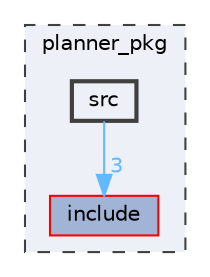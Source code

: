 digraph "planner_pkg/src"
{
 // LATEX_PDF_SIZE
  bgcolor="transparent";
  edge [fontname=Helvetica,fontsize=10,labelfontname=Helvetica,labelfontsize=10];
  node [fontname=Helvetica,fontsize=10,shape=box,height=0.2,width=0.4];
  compound=true
  subgraph clusterdir_546bbd2fefe53b1237848e276089430c {
    graph [ bgcolor="#edf0f7", pencolor="grey25", label="planner_pkg", fontname=Helvetica,fontsize=10 style="filled,dashed", URL="dir_546bbd2fefe53b1237848e276089430c.html",tooltip=""]
  dir_85630d89b8503eae1037c5f321dd3dd1 [label="include", fillcolor="#a2b4d6", color="red", style="filled", URL="dir_85630d89b8503eae1037c5f321dd3dd1.html",tooltip=""];
  dir_30cff31bd17f9559579457048c142ea5 [label="src", fillcolor="#edf0f7", color="grey25", style="filled,bold", URL="dir_30cff31bd17f9559579457048c142ea5.html",tooltip=""];
  }
  dir_30cff31bd17f9559579457048c142ea5->dir_85630d89b8503eae1037c5f321dd3dd1 [headlabel="3", labeldistance=1.5 headhref="dir_000005_000001.html" href="dir_000005_000001.html" color="steelblue1" fontcolor="steelblue1"];
}
